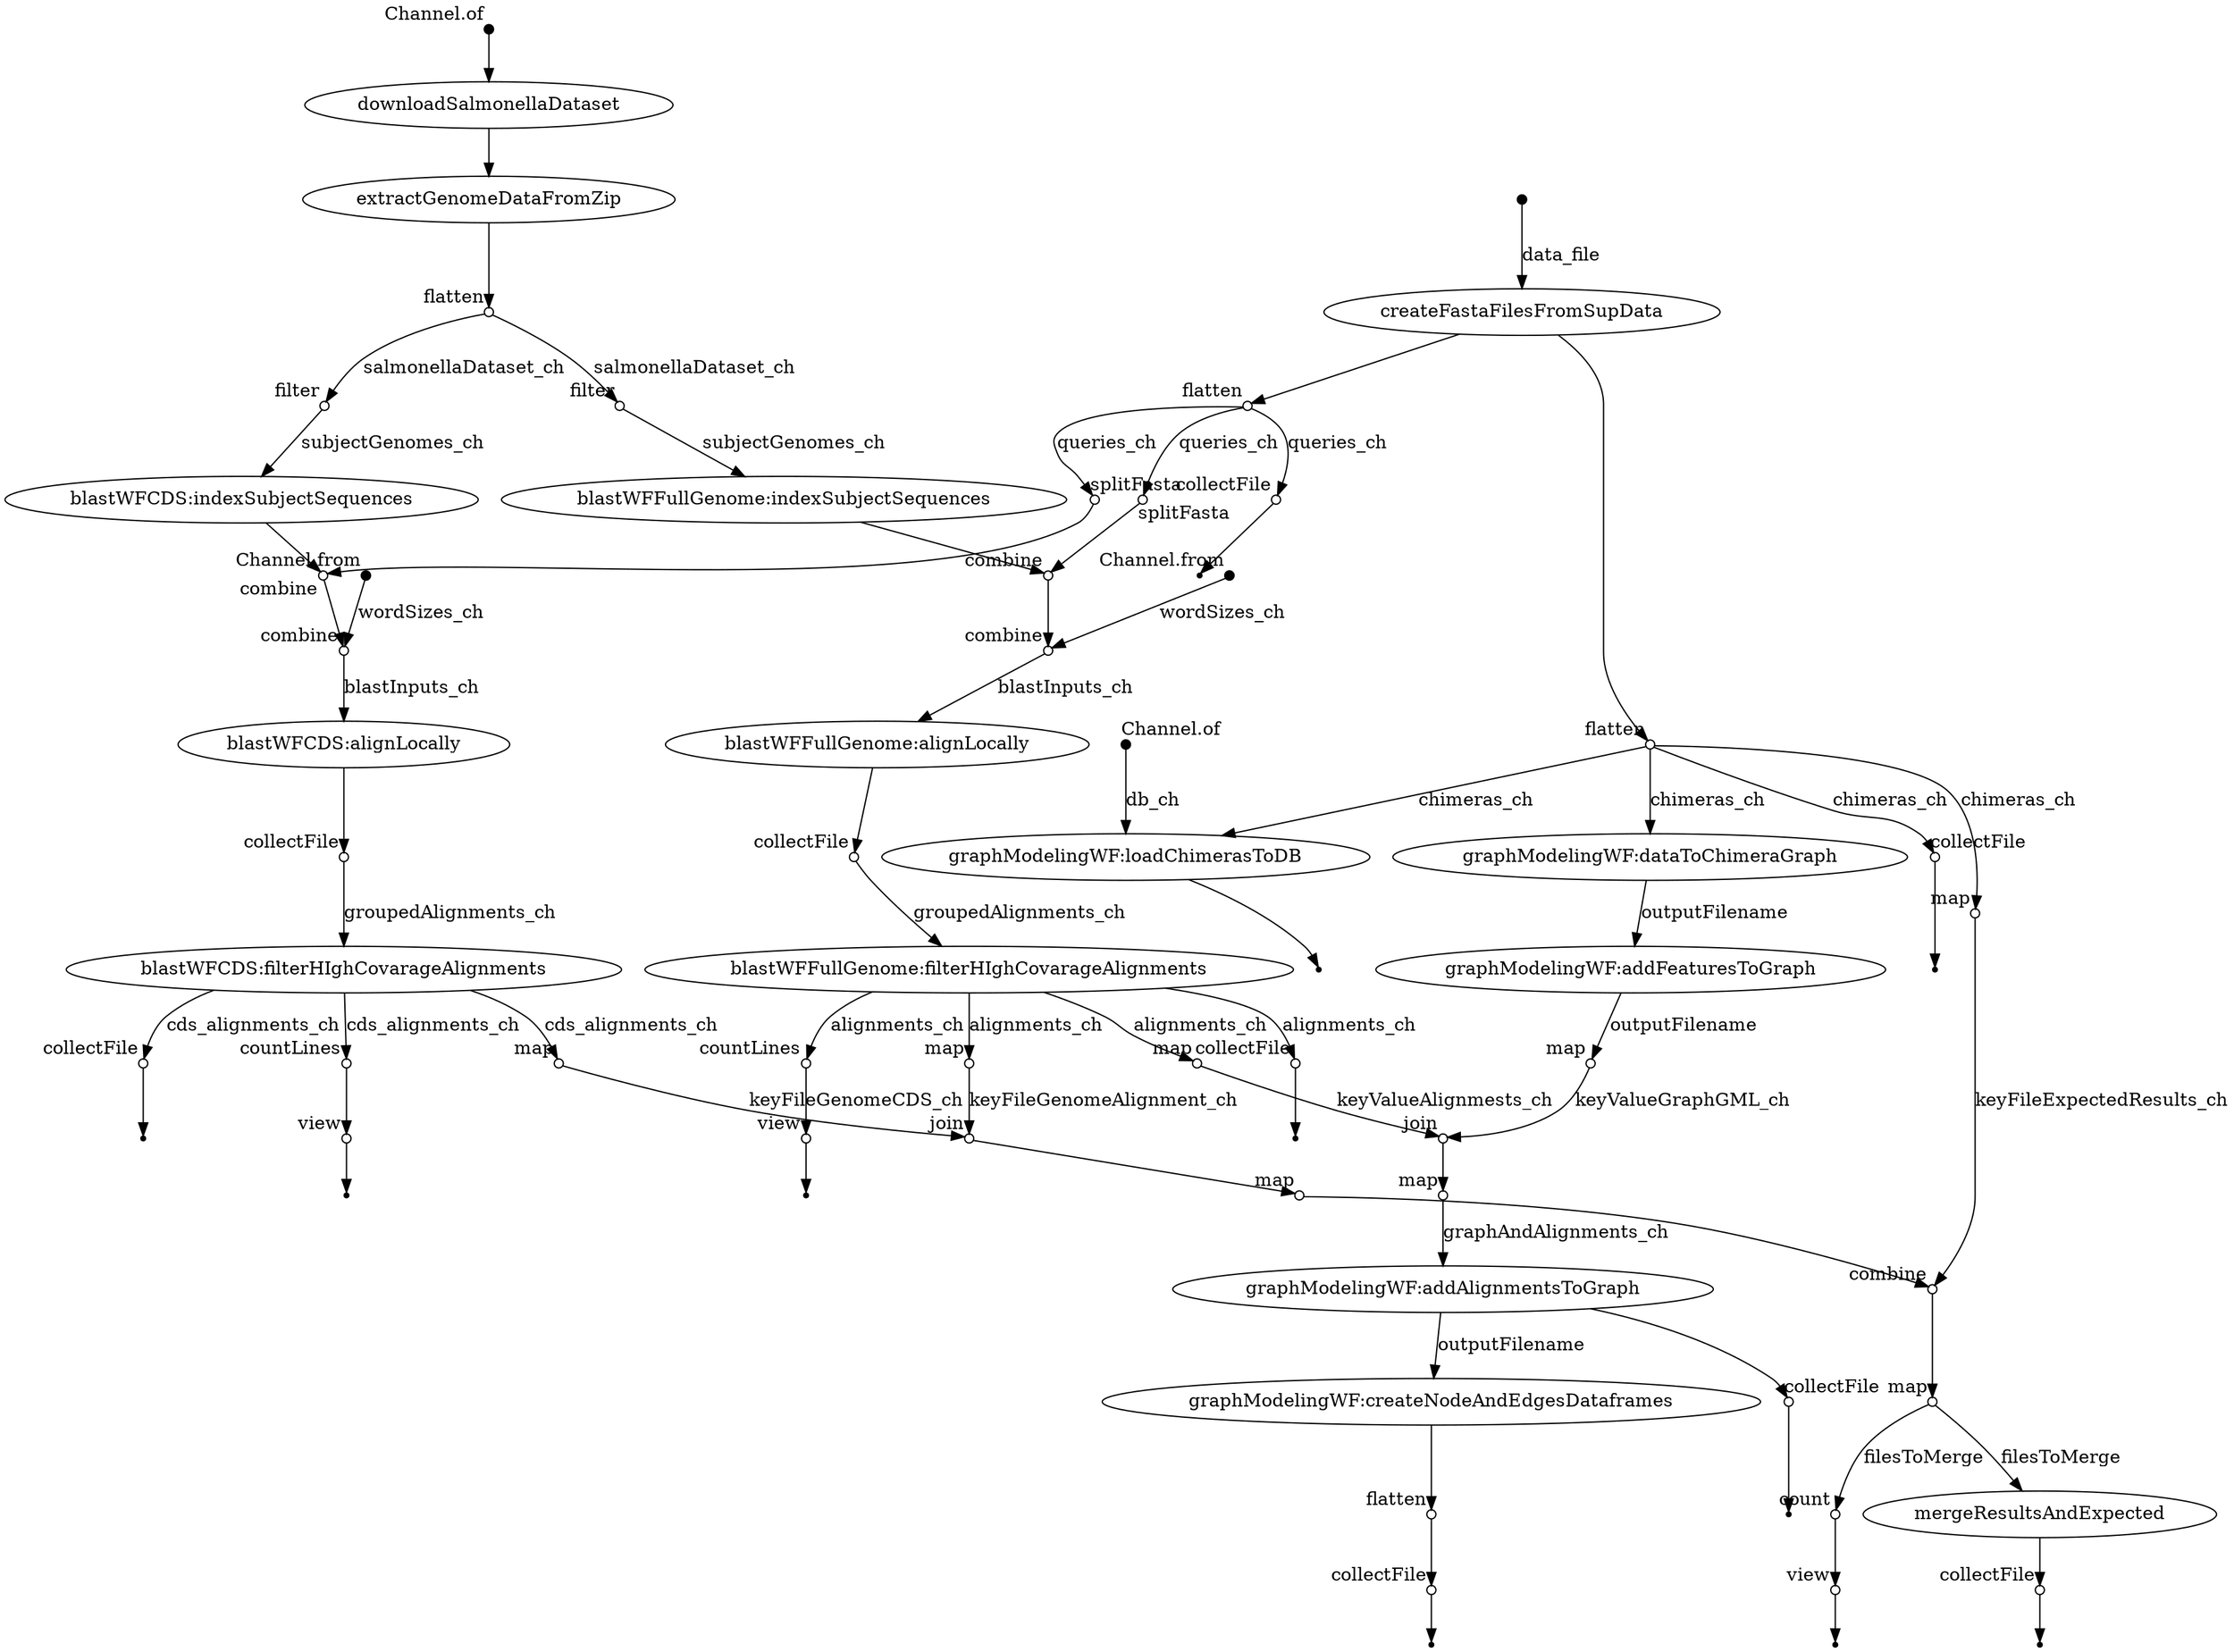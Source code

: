 digraph "dag" {
v0 [shape=point,label="",fixedsize=true,width=0.1,xlabel="Channel.of"];
v1 [label="downloadSalmonellaDataset"];
v0 -> v1;

v1 [label="downloadSalmonellaDataset"];
v2 [label="extractGenomeDataFromZip"];
v1 -> v2;

v2 [label="extractGenomeDataFromZip"];
v3 [shape=circle,label="",fixedsize=true,width=0.1,xlabel="flatten"];
v2 -> v3;

v3 [shape=circle,label="",fixedsize=true,width=0.1,xlabel="flatten"];
v4 [shape=circle,label="",fixedsize=true,width=0.1,xlabel="filter"];
v3 -> v4 [label="salmonellaDataset_ch"];

v4 [shape=circle,label="",fixedsize=true,width=0.1,xlabel="filter"];
v15 [label="blastWFFullGenome:indexSubjectSequences"];
v4 -> v15 [label="subjectGenomes_ch"];

v3 [shape=circle,label="",fixedsize=true,width=0.1,xlabel="flatten"];
v5 [shape=circle,label="",fixedsize=true,width=0.1,xlabel="filter"];
v3 -> v5 [label="salmonellaDataset_ch"];

v5 [shape=circle,label="",fixedsize=true,width=0.1,xlabel="filter"];
v28 [label="blastWFCDS:indexSubjectSequences"];
v5 -> v28 [label="subjectGenomes_ch"];

v6 [shape=point,label="",fixedsize=true,width=0.1];
v7 [label="createFastaFilesFromSupData"];
v6 -> v7 [label="data_file"];

v7 [label="createFastaFilesFromSupData"];
v8 [shape=circle,label="",fixedsize=true,width=0.1,xlabel="flatten"];
v7 -> v8;

v7 [label="createFastaFilesFromSupData"];
v9 [shape=circle,label="",fixedsize=true,width=0.1,xlabel="flatten"];
v7 -> v9;

v8 [shape=circle,label="",fixedsize=true,width=0.1,xlabel="flatten"];
v10 [shape=circle,label="",fixedsize=true,width=0.1,xlabel="collectFile"];
v8 -> v10 [label="queries_ch"];

v9 [shape=circle,label="",fixedsize=true,width=0.1,xlabel="flatten"];
v12 [shape=circle,label="",fixedsize=true,width=0.1,xlabel="collectFile"];
v9 -> v12 [label="chimeras_ch"];

v10 [shape=circle,label="",fixedsize=true,width=0.1,xlabel="collectFile"];
v11 [shape=point];
v10 -> v11;

v12 [shape=circle,label="",fixedsize=true,width=0.1,xlabel="collectFile"];
v13 [shape=point];
v12 -> v13;

v14 [shape=point,label="",fixedsize=true,width=0.1,xlabel="Channel.from"];
v18 [shape=circle,label="",fixedsize=true,width=0.1,xlabel="combine"];
v14 -> v18 [label="wordSizes_ch"];

v15 [label="blastWFFullGenome:indexSubjectSequences"];
v17 [shape=circle,label="",fixedsize=true,width=0.1,xlabel="combine"];
v15 -> v17;

v8 [shape=circle,label="",fixedsize=true,width=0.1,xlabel="flatten"];
v16 [shape=circle,label="",fixedsize=true,width=0.1,xlabel="splitFasta"];
v8 -> v16 [label="queries_ch"];

v16 [shape=circle,label="",fixedsize=true,width=0.1,xlabel="splitFasta"];
v17 [shape=circle,label="",fixedsize=true,width=0.1,xlabel="combine"];
v16 -> v17;

v17 [shape=circle,label="",fixedsize=true,width=0.1,xlabel="combine"];
v18 [shape=circle,label="",fixedsize=true,width=0.1,xlabel="combine"];
v17 -> v18;

v18 [shape=circle,label="",fixedsize=true,width=0.1,xlabel="combine"];
v19 [label="blastWFFullGenome:alignLocally"];
v18 -> v19 [label="blastInputs_ch"];

v19 [label="blastWFFullGenome:alignLocally"];
v20 [shape=circle,label="",fixedsize=true,width=0.1,xlabel="collectFile"];
v19 -> v20;

v20 [shape=circle,label="",fixedsize=true,width=0.1,xlabel="collectFile"];
v21 [label="blastWFFullGenome:filterHIghCovarageAlignments"];
v20 -> v21 [label="groupedAlignments_ch"];

v21 [label="blastWFFullGenome:filterHIghCovarageAlignments"];
v22 [shape=circle,label="",fixedsize=true,width=0.1,xlabel="countLines"];
v21 -> v22 [label="alignments_ch"];

v22 [shape=circle,label="",fixedsize=true,width=0.1,xlabel="countLines"];
v23 [shape=circle,label="",fixedsize=true,width=0.1,xlabel="view"];
v22 -> v23;

v23 [shape=circle,label="",fixedsize=true,width=0.1,xlabel="view"];
v24 [shape=point];
v23 -> v24;

v21 [label="blastWFFullGenome:filterHIghCovarageAlignments"];
v25 [shape=circle,label="",fixedsize=true,width=0.1,xlabel="collectFile"];
v21 -> v25 [label="alignments_ch"];

v25 [shape=circle,label="",fixedsize=true,width=0.1,xlabel="collectFile"];
v26 [shape=point];
v25 -> v26;

v27 [shape=point,label="",fixedsize=true,width=0.1,xlabel="Channel.from"];
v31 [shape=circle,label="",fixedsize=true,width=0.1,xlabel="combine"];
v27 -> v31 [label="wordSizes_ch"];

v28 [label="blastWFCDS:indexSubjectSequences"];
v30 [shape=circle,label="",fixedsize=true,width=0.1,xlabel="combine"];
v28 -> v30;

v8 [shape=circle,label="",fixedsize=true,width=0.1,xlabel="flatten"];
v29 [shape=circle,label="",fixedsize=true,width=0.1,xlabel="splitFasta"];
v8 -> v29 [label="queries_ch"];

v29 [shape=circle,label="",fixedsize=true,width=0.1,xlabel="splitFasta"];
v30 [shape=circle,label="",fixedsize=true,width=0.1,xlabel="combine"];
v29 -> v30;

v30 [shape=circle,label="",fixedsize=true,width=0.1,xlabel="combine"];
v31 [shape=circle,label="",fixedsize=true,width=0.1,xlabel="combine"];
v30 -> v31;

v31 [shape=circle,label="",fixedsize=true,width=0.1,xlabel="combine"];
v32 [label="blastWFCDS:alignLocally"];
v31 -> v32 [label="blastInputs_ch"];

v32 [label="blastWFCDS:alignLocally"];
v33 [shape=circle,label="",fixedsize=true,width=0.1,xlabel="collectFile"];
v32 -> v33;

v33 [shape=circle,label="",fixedsize=true,width=0.1,xlabel="collectFile"];
v34 [label="blastWFCDS:filterHIghCovarageAlignments"];
v33 -> v34 [label="groupedAlignments_ch"];

v34 [label="blastWFCDS:filterHIghCovarageAlignments"];
v35 [shape=circle,label="",fixedsize=true,width=0.1,xlabel="countLines"];
v34 -> v35 [label="cds_alignments_ch"];

v35 [shape=circle,label="",fixedsize=true,width=0.1,xlabel="countLines"];
v36 [shape=circle,label="",fixedsize=true,width=0.1,xlabel="view"];
v35 -> v36;

v36 [shape=circle,label="",fixedsize=true,width=0.1,xlabel="view"];
v37 [shape=point];
v36 -> v37;

v34 [label="blastWFCDS:filterHIghCovarageAlignments"];
v38 [shape=circle,label="",fixedsize=true,width=0.1,xlabel="collectFile"];
v34 -> v38 [label="cds_alignments_ch"];

v38 [shape=circle,label="",fixedsize=true,width=0.1,xlabel="collectFile"];
v39 [shape=point];
v38 -> v39;

v40 [shape=point,label="",fixedsize=true,width=0.1,xlabel="Channel.of"];
v41 [label="graphModelingWF:loadChimerasToDB"];
v40 -> v41 [label="db_ch"];

v9 [shape=circle,label="",fixedsize=true,width=0.1,xlabel="flatten"];
v41 [label="graphModelingWF:loadChimerasToDB"];
v9 -> v41 [label="chimeras_ch"];

v41 [label="graphModelingWF:loadChimerasToDB"];
v42 [shape=point];
v41 -> v42;

v9 [shape=circle,label="",fixedsize=true,width=0.1,xlabel="flatten"];
v43 [label="graphModelingWF:dataToChimeraGraph"];
v9 -> v43 [label="chimeras_ch"];

v43 [label="graphModelingWF:dataToChimeraGraph"];
v44 [label="graphModelingWF:addFeaturesToGraph"];
v43 -> v44 [label="outputFilename"];

v44 [label="graphModelingWF:addFeaturesToGraph"];
v45 [shape=circle,label="",fixedsize=true,width=0.1,xlabel="map"];
v44 -> v45 [label="outputFilename"];

v45 [shape=circle,label="",fixedsize=true,width=0.1,xlabel="map"];
v47 [shape=circle,label="",fixedsize=true,width=0.1,xlabel="join"];
v45 -> v47 [label="keyValueGraphGML_ch"];

v21 [label="blastWFFullGenome:filterHIghCovarageAlignments"];
v46 [shape=circle,label="",fixedsize=true,width=0.1,xlabel="map"];
v21 -> v46 [label="alignments_ch"];

v46 [shape=circle,label="",fixedsize=true,width=0.1,xlabel="map"];
v47 [shape=circle,label="",fixedsize=true,width=0.1,xlabel="join"];
v46 -> v47 [label="keyValueAlignmests_ch"];

v47 [shape=circle,label="",fixedsize=true,width=0.1,xlabel="join"];
v48 [shape=circle,label="",fixedsize=true,width=0.1,xlabel="map"];
v47 -> v48;

v48 [shape=circle,label="",fixedsize=true,width=0.1,xlabel="map"];
v49 [label="graphModelingWF:addAlignmentsToGraph"];
v48 -> v49 [label="graphAndAlignments_ch"];

v49 [label="graphModelingWF:addAlignmentsToGraph"];
v50 [label="graphModelingWF:createNodeAndEdgesDataframes"];
v49 -> v50 [label="outputFilename"];

v50 [label="graphModelingWF:createNodeAndEdgesDataframes"];
v53 [shape=circle,label="",fixedsize=true,width=0.1,xlabel="flatten"];
v50 -> v53;

v49 [label="graphModelingWF:addAlignmentsToGraph"];
v51 [shape=circle,label="",fixedsize=true,width=0.1,xlabel="collectFile"];
v49 -> v51;

v51 [shape=circle,label="",fixedsize=true,width=0.1,xlabel="collectFile"];
v52 [shape=point];
v51 -> v52;

v53 [shape=circle,label="",fixedsize=true,width=0.1,xlabel="flatten"];
v54 [shape=circle,label="",fixedsize=true,width=0.1,xlabel="collectFile"];
v53 -> v54;

v54 [shape=circle,label="",fixedsize=true,width=0.1,xlabel="collectFile"];
v55 [shape=point];
v54 -> v55;

v21 [label="blastWFFullGenome:filterHIghCovarageAlignments"];
v56 [shape=circle,label="",fixedsize=true,width=0.1,xlabel="map"];
v21 -> v56 [label="alignments_ch"];

v56 [shape=circle,label="",fixedsize=true,width=0.1,xlabel="map"];
v59 [shape=circle,label="",fixedsize=true,width=0.1,xlabel="join"];
v56 -> v59 [label="keyFileGenomeAlignment_ch"];

v34 [label="blastWFCDS:filterHIghCovarageAlignments"];
v57 [shape=circle,label="",fixedsize=true,width=0.1,xlabel="map"];
v34 -> v57 [label="cds_alignments_ch"];

v57 [shape=circle,label="",fixedsize=true,width=0.1,xlabel="map"];
v59 [shape=circle,label="",fixedsize=true,width=0.1,xlabel="join"];
v57 -> v59 [label="keyFileGenomeCDS_ch"];

v9 [shape=circle,label="",fixedsize=true,width=0.1,xlabel="flatten"];
v58 [shape=circle,label="",fixedsize=true,width=0.1,xlabel="map"];
v9 -> v58 [label="chimeras_ch"];

v58 [shape=circle,label="",fixedsize=true,width=0.1,xlabel="map"];
v61 [shape=circle,label="",fixedsize=true,width=0.1,xlabel="combine"];
v58 -> v61 [label="keyFileExpectedResults_ch"];

v59 [shape=circle,label="",fixedsize=true,width=0.1,xlabel="join"];
v60 [shape=circle,label="",fixedsize=true,width=0.1,xlabel="map"];
v59 -> v60;

v60 [shape=circle,label="",fixedsize=true,width=0.1,xlabel="map"];
v61 [shape=circle,label="",fixedsize=true,width=0.1,xlabel="combine"];
v60 -> v61;

v61 [shape=circle,label="",fixedsize=true,width=0.1,xlabel="combine"];
v62 [shape=circle,label="",fixedsize=true,width=0.1,xlabel="map"];
v61 -> v62;

v62 [shape=circle,label="",fixedsize=true,width=0.1,xlabel="map"];
v63 [shape=circle,label="",fixedsize=true,width=0.1,xlabel="count"];
v62 -> v63 [label="filesToMerge"];

v63 [shape=circle,label="",fixedsize=true,width=0.1,xlabel="count"];
v64 [shape=circle,label="",fixedsize=true,width=0.1,xlabel="view"];
v63 -> v64;

v64 [shape=circle,label="",fixedsize=true,width=0.1,xlabel="view"];
v65 [shape=point];
v64 -> v65;

v62 [shape=circle,label="",fixedsize=true,width=0.1,xlabel="map"];
v66 [label="mergeResultsAndExpected"];
v62 -> v66 [label="filesToMerge"];

v66 [label="mergeResultsAndExpected"];
v67 [shape=circle,label="",fixedsize=true,width=0.1,xlabel="collectFile"];
v66 -> v67;

v67 [shape=circle,label="",fixedsize=true,width=0.1,xlabel="collectFile"];
v68 [shape=point];
v67 -> v68;

}
